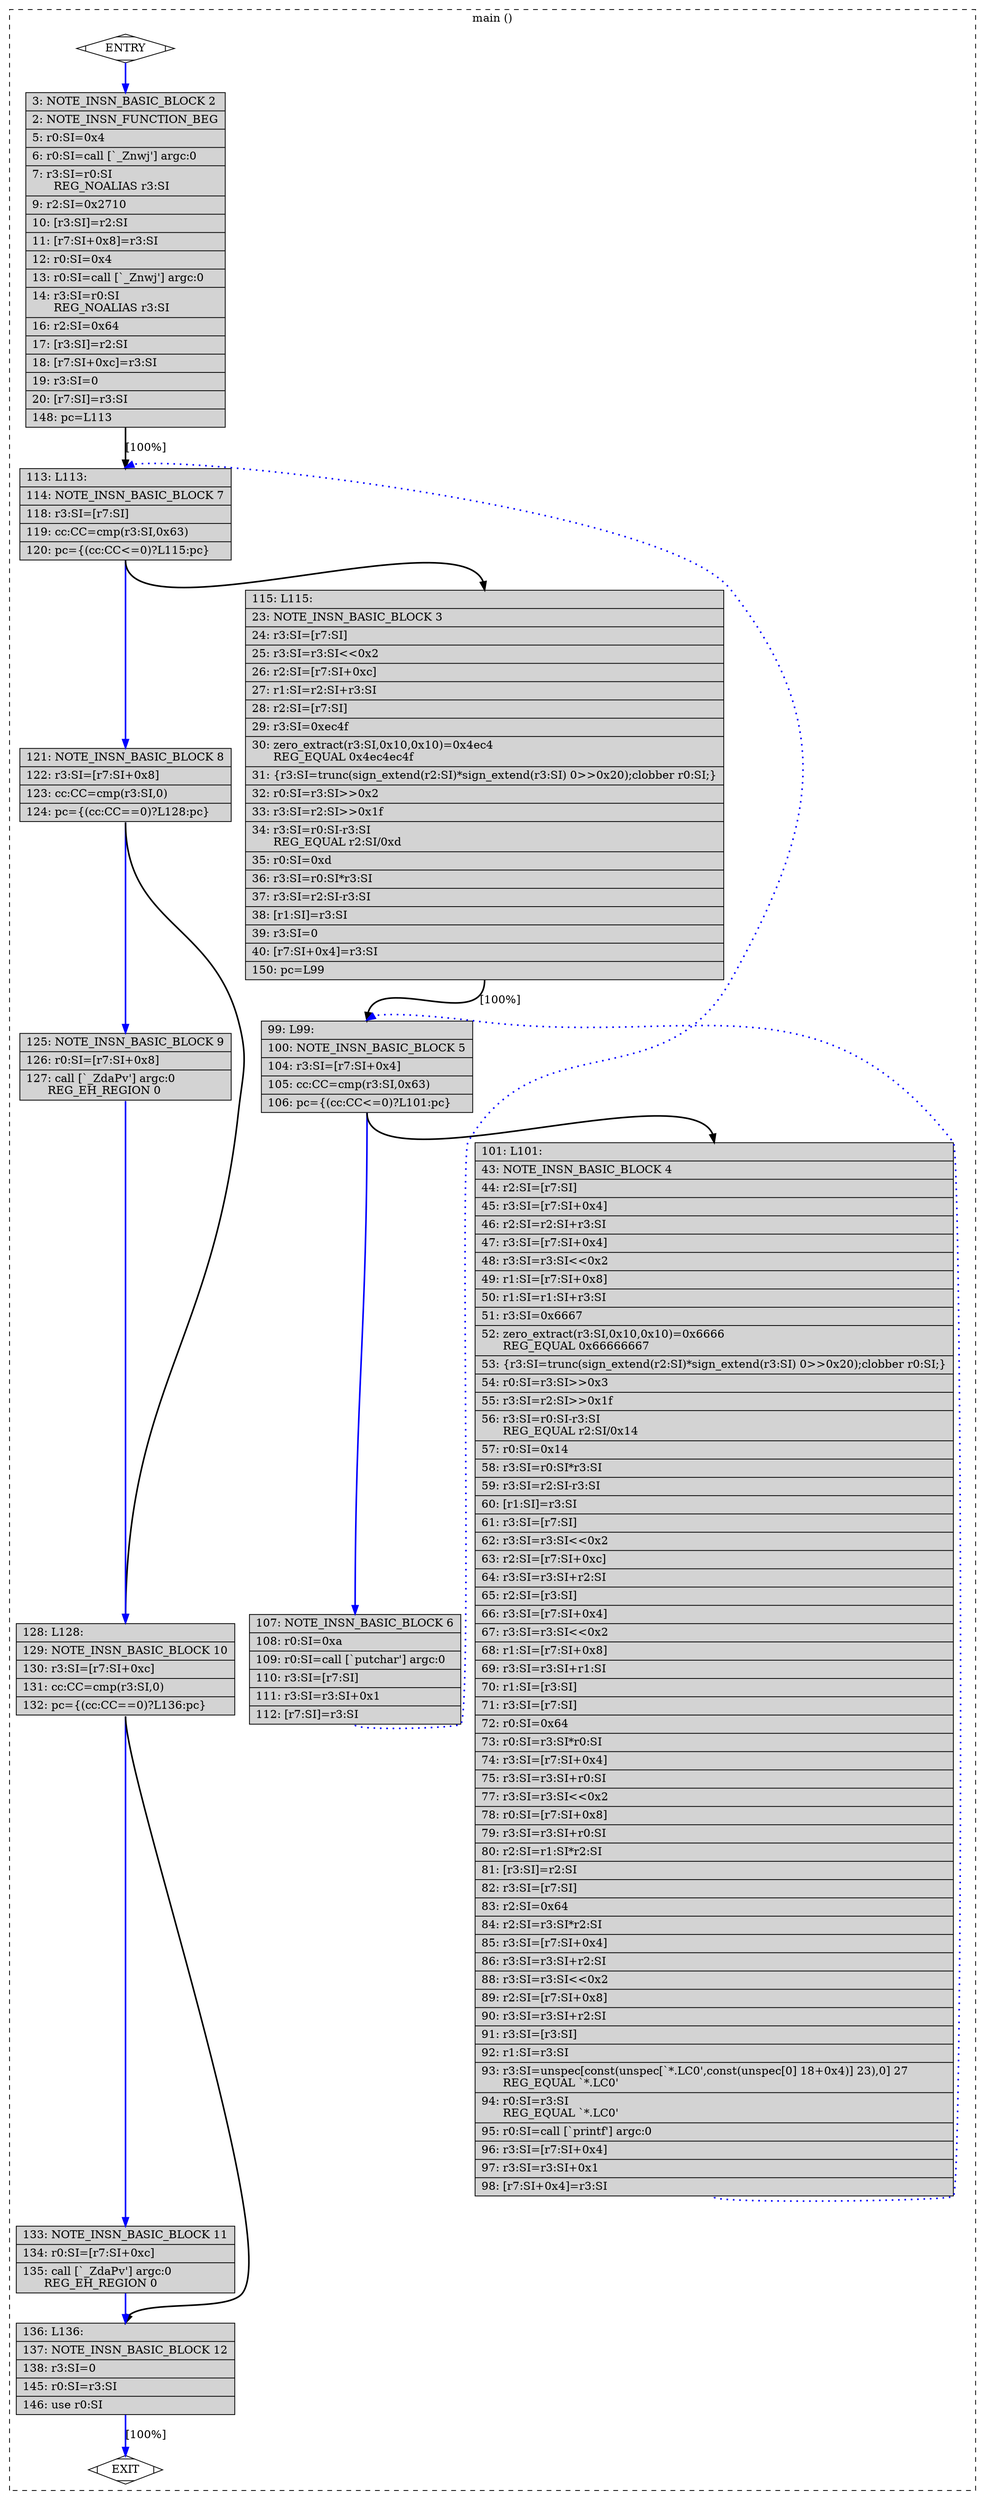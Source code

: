 digraph "a-matmul-v2.cpp.291r.reload" {
overlap=false;
subgraph "cluster_main" {
	style="dashed";
	color="black";
	label="main ()";
	fn_0_basic_block_0 [shape=Mdiamond,style=filled,fillcolor=white,label="ENTRY"];

	fn_0_basic_block_2 [shape=record,style=filled,fillcolor=lightgrey,label="{\ \ \ \ 3:\ NOTE_INSN_BASIC_BLOCK\ 2\l\
|\ \ \ \ 2:\ NOTE_INSN_FUNCTION_BEG\l\
|\ \ \ \ 5:\ r0:SI=0x4\l\
|\ \ \ \ 6:\ r0:SI=call\ [`_Znwj']\ argc:0\l\
|\ \ \ \ 7:\ r3:SI=r0:SI\l\
\ \ \ \ \ \ REG_NOALIAS\ r3:SI\l\
|\ \ \ \ 9:\ r2:SI=0x2710\l\
|\ \ \ 10:\ [r3:SI]=r2:SI\l\
|\ \ \ 11:\ [r7:SI+0x8]=r3:SI\l\
|\ \ \ 12:\ r0:SI=0x4\l\
|\ \ \ 13:\ r0:SI=call\ [`_Znwj']\ argc:0\l\
|\ \ \ 14:\ r3:SI=r0:SI\l\
\ \ \ \ \ \ REG_NOALIAS\ r3:SI\l\
|\ \ \ 16:\ r2:SI=0x64\l\
|\ \ \ 17:\ [r3:SI]=r2:SI\l\
|\ \ \ 18:\ [r7:SI+0xc]=r3:SI\l\
|\ \ \ 19:\ r3:SI=0\l\
|\ \ \ 20:\ [r7:SI]=r3:SI\l\
|\ \ 148:\ pc=L113\l\
}"];

	fn_0_basic_block_7 [shape=record,style=filled,fillcolor=lightgrey,label="{\ \ 113:\ L113:\l\
|\ \ 114:\ NOTE_INSN_BASIC_BLOCK\ 7\l\
|\ \ 118:\ r3:SI=[r7:SI]\l\
|\ \ 119:\ cc:CC=cmp(r3:SI,0x63)\l\
|\ \ 120:\ pc=\{(cc:CC\<=0)?L115:pc\}\l\
}"];

	fn_0_basic_block_8 [shape=record,style=filled,fillcolor=lightgrey,label="{\ \ 121:\ NOTE_INSN_BASIC_BLOCK\ 8\l\
|\ \ 122:\ r3:SI=[r7:SI+0x8]\l\
|\ \ 123:\ cc:CC=cmp(r3:SI,0)\l\
|\ \ 124:\ pc=\{(cc:CC==0)?L128:pc\}\l\
}"];

	fn_0_basic_block_9 [shape=record,style=filled,fillcolor=lightgrey,label="{\ \ 125:\ NOTE_INSN_BASIC_BLOCK\ 9\l\
|\ \ 126:\ r0:SI=[r7:SI+0x8]\l\
|\ \ 127:\ call\ [`_ZdaPv']\ argc:0\l\
\ \ \ \ \ \ REG_EH_REGION\ 0\l\
}"];

	fn_0_basic_block_10 [shape=record,style=filled,fillcolor=lightgrey,label="{\ \ 128:\ L128:\l\
|\ \ 129:\ NOTE_INSN_BASIC_BLOCK\ 10\l\
|\ \ 130:\ r3:SI=[r7:SI+0xc]\l\
|\ \ 131:\ cc:CC=cmp(r3:SI,0)\l\
|\ \ 132:\ pc=\{(cc:CC==0)?L136:pc\}\l\
}"];

	fn_0_basic_block_11 [shape=record,style=filled,fillcolor=lightgrey,label="{\ \ 133:\ NOTE_INSN_BASIC_BLOCK\ 11\l\
|\ \ 134:\ r0:SI=[r7:SI+0xc]\l\
|\ \ 135:\ call\ [`_ZdaPv']\ argc:0\l\
\ \ \ \ \ \ REG_EH_REGION\ 0\l\
}"];

	fn_0_basic_block_12 [shape=record,style=filled,fillcolor=lightgrey,label="{\ \ 136:\ L136:\l\
|\ \ 137:\ NOTE_INSN_BASIC_BLOCK\ 12\l\
|\ \ 138:\ r3:SI=0\l\
|\ \ 145:\ r0:SI=r3:SI\l\
|\ \ 146:\ use\ r0:SI\l\
}"];

	fn_0_basic_block_3 [shape=record,style=filled,fillcolor=lightgrey,label="{\ \ 115:\ L115:\l\
|\ \ \ 23:\ NOTE_INSN_BASIC_BLOCK\ 3\l\
|\ \ \ 24:\ r3:SI=[r7:SI]\l\
|\ \ \ 25:\ r3:SI=r3:SI\<\<0x2\l\
|\ \ \ 26:\ r2:SI=[r7:SI+0xc]\l\
|\ \ \ 27:\ r1:SI=r2:SI+r3:SI\l\
|\ \ \ 28:\ r2:SI=[r7:SI]\l\
|\ \ \ 29:\ r3:SI=0xec4f\l\
|\ \ \ 30:\ zero_extract(r3:SI,0x10,0x10)=0x4ec4\l\
\ \ \ \ \ \ REG_EQUAL\ 0x4ec4ec4f\l\
|\ \ \ 31:\ \{r3:SI=trunc(sign_extend(r2:SI)*sign_extend(r3:SI)\ 0\>\>0x20);clobber\ r0:SI;\}\l\
|\ \ \ 32:\ r0:SI=r3:SI\>\>0x2\l\
|\ \ \ 33:\ r3:SI=r2:SI\>\>0x1f\l\
|\ \ \ 34:\ r3:SI=r0:SI-r3:SI\l\
\ \ \ \ \ \ REG_EQUAL\ r2:SI/0xd\l\
|\ \ \ 35:\ r0:SI=0xd\l\
|\ \ \ 36:\ r3:SI=r0:SI*r3:SI\l\
|\ \ \ 37:\ r3:SI=r2:SI-r3:SI\l\
|\ \ \ 38:\ [r1:SI]=r3:SI\l\
|\ \ \ 39:\ r3:SI=0\l\
|\ \ \ 40:\ [r7:SI+0x4]=r3:SI\l\
|\ \ 150:\ pc=L99\l\
}"];

	fn_0_basic_block_5 [shape=record,style=filled,fillcolor=lightgrey,label="{\ \ \ 99:\ L99:\l\
|\ \ 100:\ NOTE_INSN_BASIC_BLOCK\ 5\l\
|\ \ 104:\ r3:SI=[r7:SI+0x4]\l\
|\ \ 105:\ cc:CC=cmp(r3:SI,0x63)\l\
|\ \ 106:\ pc=\{(cc:CC\<=0)?L101:pc\}\l\
}"];

	fn_0_basic_block_6 [shape=record,style=filled,fillcolor=lightgrey,label="{\ \ 107:\ NOTE_INSN_BASIC_BLOCK\ 6\l\
|\ \ 108:\ r0:SI=0xa\l\
|\ \ 109:\ r0:SI=call\ [`putchar']\ argc:0\l\
|\ \ 110:\ r3:SI=[r7:SI]\l\
|\ \ 111:\ r3:SI=r3:SI+0x1\l\
|\ \ 112:\ [r7:SI]=r3:SI\l\
}"];

	fn_0_basic_block_4 [shape=record,style=filled,fillcolor=lightgrey,label="{\ \ 101:\ L101:\l\
|\ \ \ 43:\ NOTE_INSN_BASIC_BLOCK\ 4\l\
|\ \ \ 44:\ r2:SI=[r7:SI]\l\
|\ \ \ 45:\ r3:SI=[r7:SI+0x4]\l\
|\ \ \ 46:\ r2:SI=r2:SI+r3:SI\l\
|\ \ \ 47:\ r3:SI=[r7:SI+0x4]\l\
|\ \ \ 48:\ r3:SI=r3:SI\<\<0x2\l\
|\ \ \ 49:\ r1:SI=[r7:SI+0x8]\l\
|\ \ \ 50:\ r1:SI=r1:SI+r3:SI\l\
|\ \ \ 51:\ r3:SI=0x6667\l\
|\ \ \ 52:\ zero_extract(r3:SI,0x10,0x10)=0x6666\l\
\ \ \ \ \ \ REG_EQUAL\ 0x66666667\l\
|\ \ \ 53:\ \{r3:SI=trunc(sign_extend(r2:SI)*sign_extend(r3:SI)\ 0\>\>0x20);clobber\ r0:SI;\}\l\
|\ \ \ 54:\ r0:SI=r3:SI\>\>0x3\l\
|\ \ \ 55:\ r3:SI=r2:SI\>\>0x1f\l\
|\ \ \ 56:\ r3:SI=r0:SI-r3:SI\l\
\ \ \ \ \ \ REG_EQUAL\ r2:SI/0x14\l\
|\ \ \ 57:\ r0:SI=0x14\l\
|\ \ \ 58:\ r3:SI=r0:SI*r3:SI\l\
|\ \ \ 59:\ r3:SI=r2:SI-r3:SI\l\
|\ \ \ 60:\ [r1:SI]=r3:SI\l\
|\ \ \ 61:\ r3:SI=[r7:SI]\l\
|\ \ \ 62:\ r3:SI=r3:SI\<\<0x2\l\
|\ \ \ 63:\ r2:SI=[r7:SI+0xc]\l\
|\ \ \ 64:\ r3:SI=r3:SI+r2:SI\l\
|\ \ \ 65:\ r2:SI=[r3:SI]\l\
|\ \ \ 66:\ r3:SI=[r7:SI+0x4]\l\
|\ \ \ 67:\ r3:SI=r3:SI\<\<0x2\l\
|\ \ \ 68:\ r1:SI=[r7:SI+0x8]\l\
|\ \ \ 69:\ r3:SI=r3:SI+r1:SI\l\
|\ \ \ 70:\ r1:SI=[r3:SI]\l\
|\ \ \ 71:\ r3:SI=[r7:SI]\l\
|\ \ \ 72:\ r0:SI=0x64\l\
|\ \ \ 73:\ r0:SI=r3:SI*r0:SI\l\
|\ \ \ 74:\ r3:SI=[r7:SI+0x4]\l\
|\ \ \ 75:\ r3:SI=r3:SI+r0:SI\l\
|\ \ \ 77:\ r3:SI=r3:SI\<\<0x2\l\
|\ \ \ 78:\ r0:SI=[r7:SI+0x8]\l\
|\ \ \ 79:\ r3:SI=r3:SI+r0:SI\l\
|\ \ \ 80:\ r2:SI=r1:SI*r2:SI\l\
|\ \ \ 81:\ [r3:SI]=r2:SI\l\
|\ \ \ 82:\ r3:SI=[r7:SI]\l\
|\ \ \ 83:\ r2:SI=0x64\l\
|\ \ \ 84:\ r2:SI=r3:SI*r2:SI\l\
|\ \ \ 85:\ r3:SI=[r7:SI+0x4]\l\
|\ \ \ 86:\ r3:SI=r3:SI+r2:SI\l\
|\ \ \ 88:\ r3:SI=r3:SI\<\<0x2\l\
|\ \ \ 89:\ r2:SI=[r7:SI+0x8]\l\
|\ \ \ 90:\ r3:SI=r3:SI+r2:SI\l\
|\ \ \ 91:\ r3:SI=[r3:SI]\l\
|\ \ \ 92:\ r1:SI=r3:SI\l\
|\ \ \ 93:\ r3:SI=unspec[const(unspec[`*.LC0',const(unspec[0]\ 18+0x4)]\ 23),0]\ 27\l\
\ \ \ \ \ \ REG_EQUAL\ `*.LC0'\l\
|\ \ \ 94:\ r0:SI=r3:SI\l\
\ \ \ \ \ \ REG_EQUAL\ `*.LC0'\l\
|\ \ \ 95:\ r0:SI=call\ [`printf']\ argc:0\l\
|\ \ \ 96:\ r3:SI=[r7:SI+0x4]\l\
|\ \ \ 97:\ r3:SI=r3:SI+0x1\l\
|\ \ \ 98:\ [r7:SI+0x4]=r3:SI\l\
}"];

	fn_0_basic_block_1 [shape=Mdiamond,style=filled,fillcolor=white,label="EXIT"];

	fn_0_basic_block_0:s -> fn_0_basic_block_2:n [style="solid,bold",color=blue,weight=100,constraint=true];
	fn_0_basic_block_2:s -> fn_0_basic_block_7:n [style="solid,bold",color=black,weight=10,constraint=true,label="[100%]"];
	fn_0_basic_block_3:s -> fn_0_basic_block_5:n [style="solid,bold",color=black,weight=10,constraint=true,label="[100%]"];
	fn_0_basic_block_4:s -> fn_0_basic_block_5:n [style="dotted,bold",color=blue,weight=10,constraint=false];
	fn_0_basic_block_5:s -> fn_0_basic_block_4:n [style="solid,bold",color=black,weight=10,constraint=true];
	fn_0_basic_block_5:s -> fn_0_basic_block_6:n [style="solid,bold",color=blue,weight=100,constraint=true];
	fn_0_basic_block_6:s -> fn_0_basic_block_7:n [style="dotted,bold",color=blue,weight=10,constraint=false];
	fn_0_basic_block_7:s -> fn_0_basic_block_3:n [style="solid,bold",color=black,weight=10,constraint=true];
	fn_0_basic_block_7:s -> fn_0_basic_block_8:n [style="solid,bold",color=blue,weight=100,constraint=true];
	fn_0_basic_block_8:s -> fn_0_basic_block_9:n [style="solid,bold",color=blue,weight=100,constraint=true];
	fn_0_basic_block_8:s -> fn_0_basic_block_10:n [style="solid,bold",color=black,weight=10,constraint=true];
	fn_0_basic_block_9:s -> fn_0_basic_block_10:n [style="solid,bold",color=blue,weight=100,constraint=true];
	fn_0_basic_block_10:s -> fn_0_basic_block_11:n [style="solid,bold",color=blue,weight=100,constraint=true];
	fn_0_basic_block_10:s -> fn_0_basic_block_12:n [style="solid,bold",color=black,weight=10,constraint=true];
	fn_0_basic_block_11:s -> fn_0_basic_block_12:n [style="solid,bold",color=blue,weight=100,constraint=true];
	fn_0_basic_block_12:s -> fn_0_basic_block_1:n [style="solid,bold",color=blue,weight=100,constraint=true,label="[100%]"];
	fn_0_basic_block_0:s -> fn_0_basic_block_1:n [style="invis",constraint=true];
}
}
